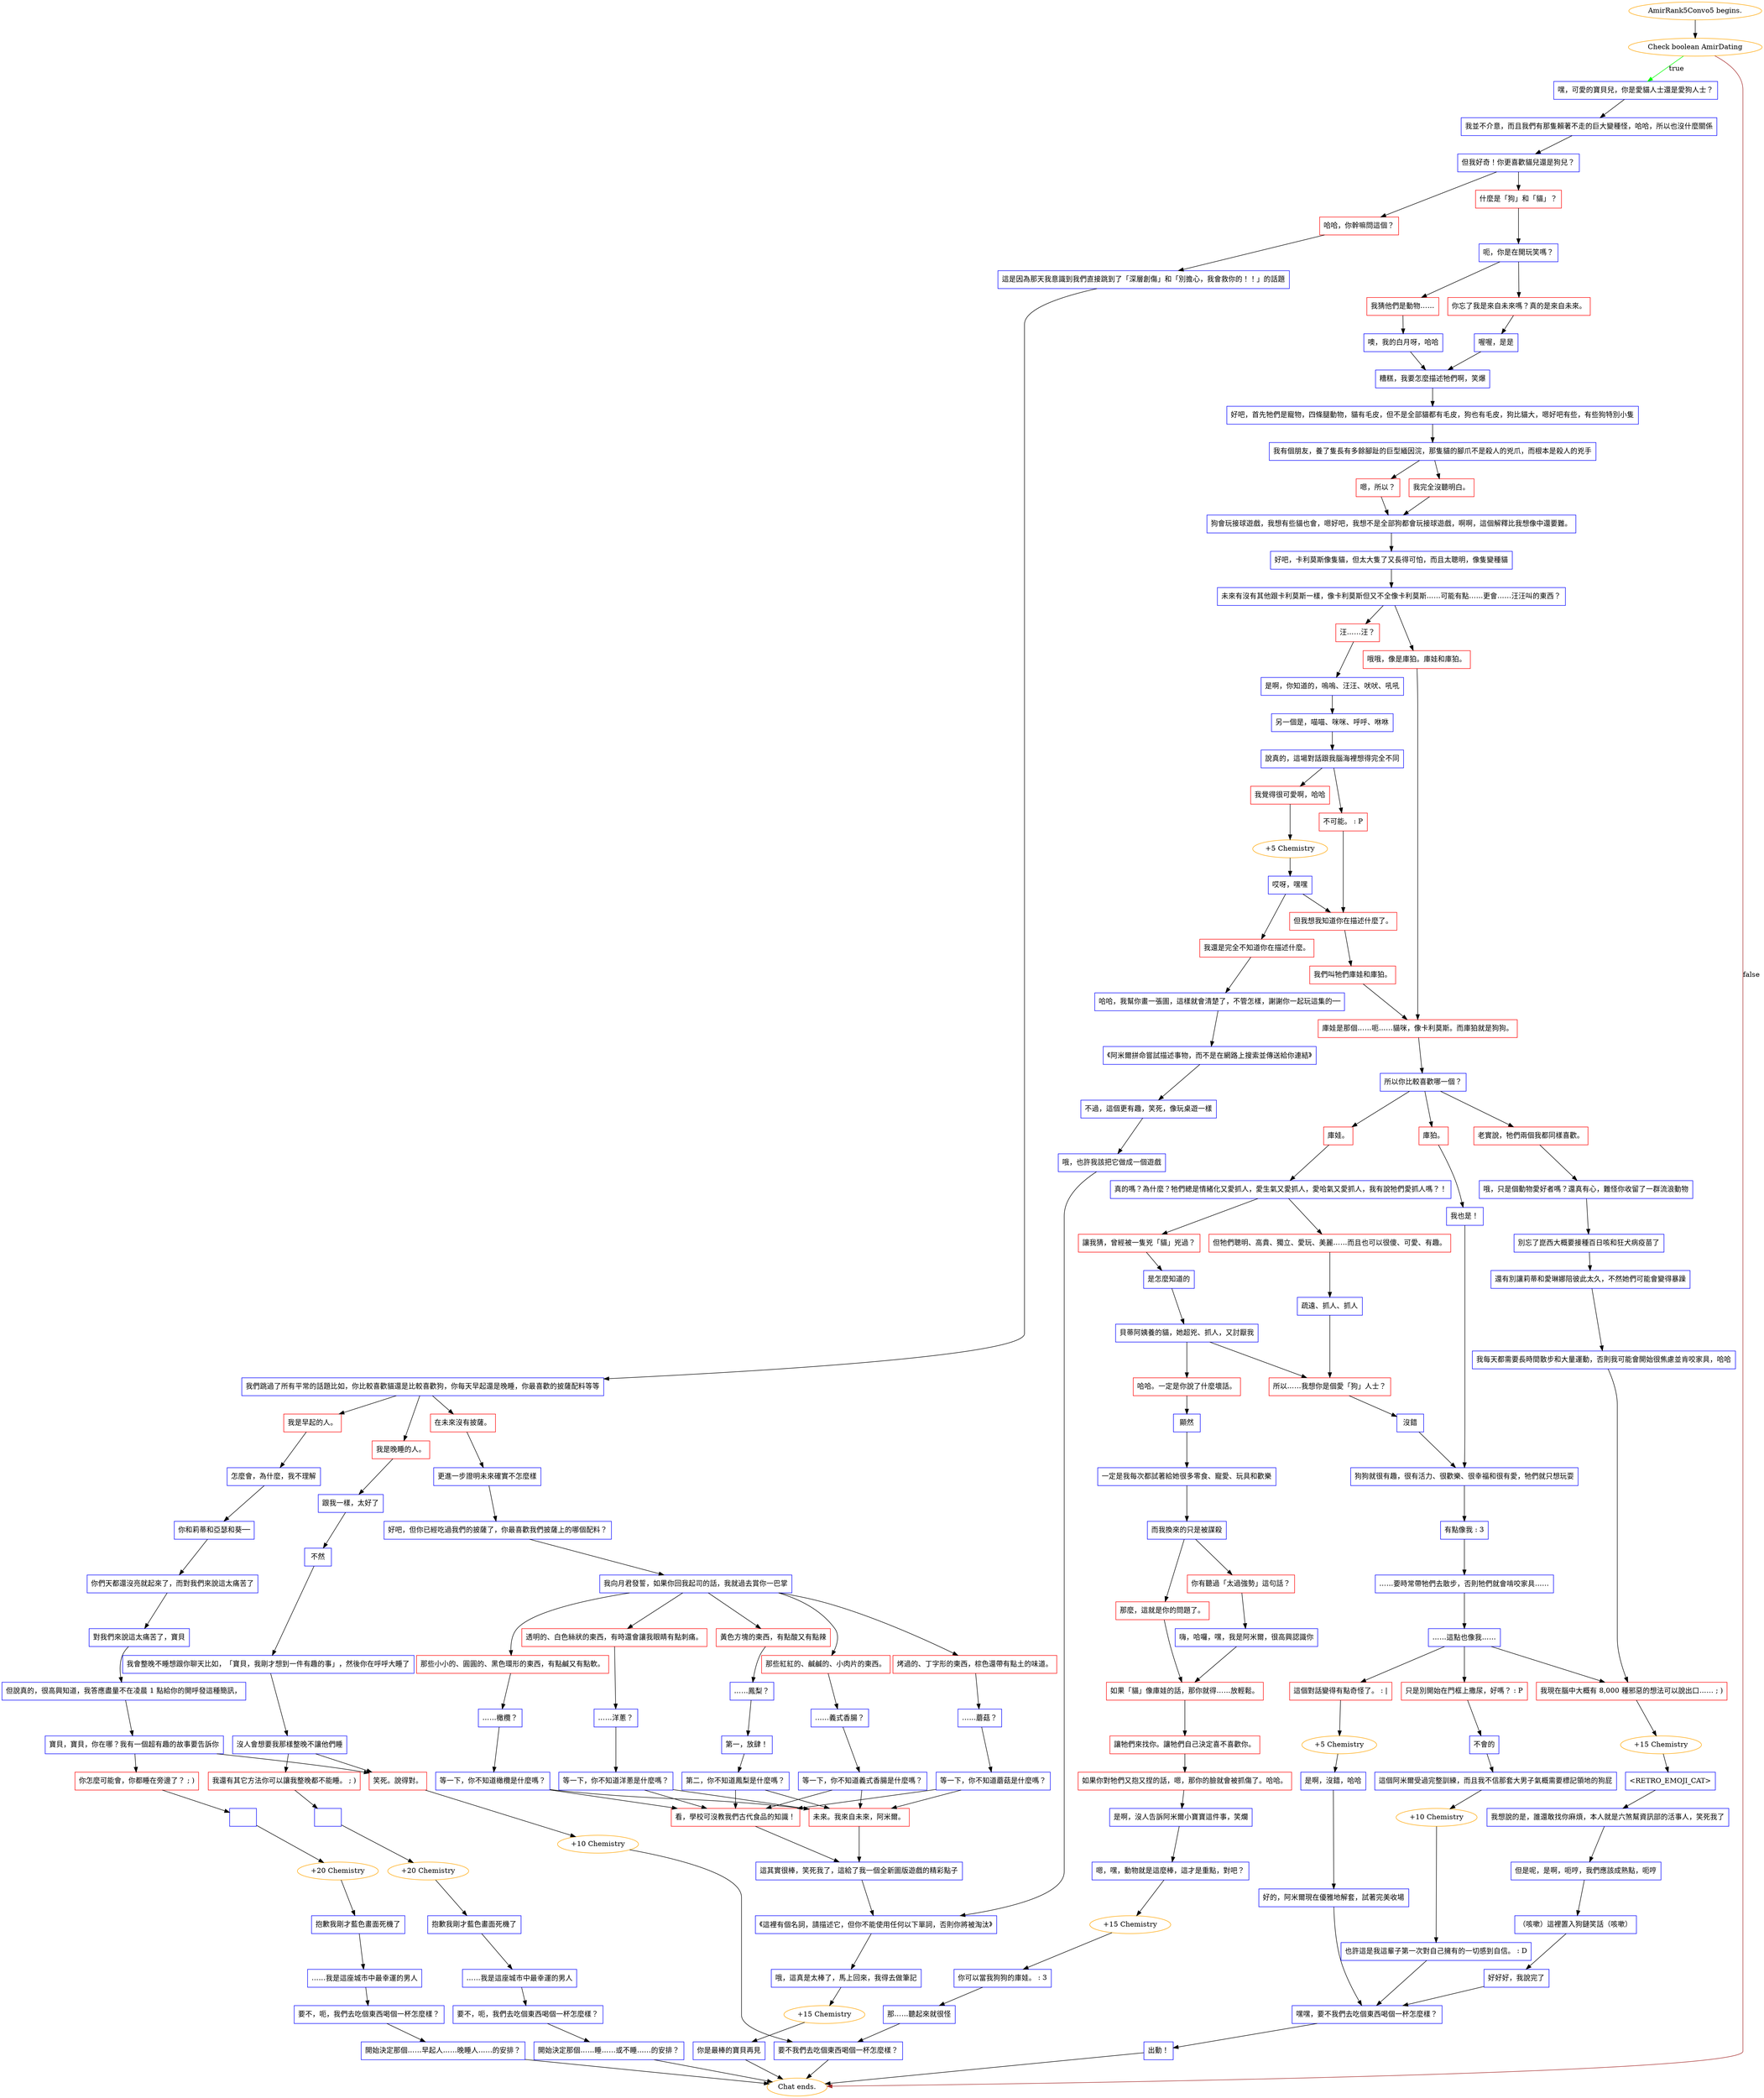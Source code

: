 digraph {
	"AmirRank5Convo5 begins." [color=orange];
		"AmirRank5Convo5 begins." -> j3879414663;
	j3879414663 [label="Check boolean AmirDating",color=orange];
		j3879414663 -> j3730499021 [label=true,color=green];
		j3879414663 -> "Chat ends." [label=false,color=brown];
	j3730499021 [label="嘿，可愛的寶貝兒，你是愛貓人士還是愛狗人士？",shape=box,color=blue];
		j3730499021 -> j1609380695;
	"Chat ends." [color=orange];
	j1609380695 [label="我並不介意，而且我們有那隻賴著不走的巨大變種怪，哈哈，所以也沒什麼關係",shape=box,color=blue];
		j1609380695 -> j2736487930;
	j2736487930 [label="但我好奇！你更喜歡貓兒還是狗兒？",shape=box,color=blue];
		j2736487930 -> j3044027620;
		j2736487930 -> j2780142693;
	j3044027620 [label="什麼是「狗」和「貓」？",shape=box,color=red];
		j3044027620 -> j495635729;
	j2780142693 [label="哈哈，你幹嘛問這個？",shape=box,color=red];
		j2780142693 -> j3008672242;
	j495635729 [label="呃，你是在開玩笑嗎？",shape=box,color=blue];
		j495635729 -> j747384909;
		j495635729 -> j1739789558;
	j3008672242 [label="這是因為那天我意識到我們直接跳到了「深層創傷」和「別擔心，我會救你的！！」的話題",shape=box,color=blue];
		j3008672242 -> j794217639;
	j747384909 [label="你忘了我是來自未來嗎？真的是來自未來。",shape=box,color=red];
		j747384909 -> j4279182331;
	j1739789558 [label="我猜他們是動物……",shape=box,color=red];
		j1739789558 -> j3276123261;
	j794217639 [label="我們跳過了所有平常的話題比如，你比較喜歡貓還是比較喜歡狗，你每天早起還是晚睡，你最喜歡的披薩配料等等",shape=box,color=blue];
		j794217639 -> j3152272607;
		j794217639 -> j2112750687;
		j794217639 -> j3810691422;
	j4279182331 [label="喔喔，是是",shape=box,color=blue];
		j4279182331 -> j2073016192;
	j3276123261 [label="噢，我的白月呀，哈哈",shape=box,color=blue];
		j3276123261 -> j2073016192;
	j3152272607 [label="我是早起的人。",shape=box,color=red];
		j3152272607 -> j1673424863;
	j2112750687 [label="我是晚睡的人。",shape=box,color=red];
		j2112750687 -> j1068571455;
	j3810691422 [label="在未來沒有披薩。",shape=box,color=red];
		j3810691422 -> j279353927;
	j2073016192 [label="糟糕，我要怎麼描述牠們啊，笑爆",shape=box,color=blue];
		j2073016192 -> j2739726092;
	j1673424863 [label="怎麼會，為什麼，我不理解",shape=box,color=blue];
		j1673424863 -> j311243227;
	j1068571455 [label="跟我一樣，太好了",shape=box,color=blue];
		j1068571455 -> j1138993012;
	j279353927 [label="更進一步證明未來確實不怎麼樣",shape=box,color=blue];
		j279353927 -> j1149876140;
	j2739726092 [label="好吧，首先牠們是寵物，四條腿動物，貓有毛皮，但不是全部貓都有毛皮，狗也有毛皮，狗比貓大，嗯好吧有些，有些狗特別小隻",shape=box,color=blue];
		j2739726092 -> j1857599613;
	j311243227 [label="你和莉蒂和亞瑟和葵──",shape=box,color=blue];
		j311243227 -> j4243812105;
	j1138993012 [label="不然",shape=box,color=blue];
		j1138993012 -> j3859298432;
	j1149876140 [label="好吧，但你已經吃過我們的披薩了，你最喜歡我們披薩上的哪個配料？",shape=box,color=blue];
		j1149876140 -> j3473376045;
	j1857599613 [label="我有個朋友，養了隻長有多餘腳趾的巨型緬因浣，那隻貓的腳爪不是殺人的兇爪，而根本是殺人的兇手",shape=box,color=blue];
		j1857599613 -> j1436051601;
		j1857599613 -> j2975615987;
	j4243812105 [label="你們天都還沒亮就起來了，而對我們來說這太痛苦了",shape=box,color=blue];
		j4243812105 -> j1909828929;
	j3859298432 [label="我會整晚不睡想跟你聊天比如，「寶貝，我剛才想到一件有趣的事」，然後你在呼呼大睡了",shape=box,color=blue];
		j3859298432 -> j40664165;
	j3473376045 [label="我向月君發誓，如果你回我起司的話，我就過去賞你一巴掌",shape=box,color=blue];
		j3473376045 -> j2280206205;
		j3473376045 -> j1345791479;
		j3473376045 -> j964467851;
		j3473376045 -> j3452595323;
		j3473376045 -> j4110063134;
	j1436051601 [label="我完全沒聽明白。",shape=box,color=red];
		j1436051601 -> j3278867990;
	j2975615987 [label="嗯，所以？",shape=box,color=red];
		j2975615987 -> j3278867990;
	j1909828929 [label="對我們來說這太痛苦了，寶貝",shape=box,color=blue];
		j1909828929 -> j3758250316;
	j40664165 [label="沒人會想要我那樣整晚不讓他們睡",shape=box,color=blue];
		j40664165 -> j3478564993;
		j40664165 -> j3916475626;
	j2280206205 [label="那些紅紅的、鹹鹹的、小肉片的東西。",shape=box,color=red];
		j2280206205 -> j1047539755;
	j1345791479 [label="那些小小的、圓圓的、黑色環形的東西，有點鹹又有點軟。",shape=box,color=red];
		j1345791479 -> j1086548706;
	j964467851 [label="烤過的、丁字形的東西，棕色還帶有點土的味道。",shape=box,color=red];
		j964467851 -> j4139755717;
	j3452595323 [label="透明的、白色絲狀的東西，有時還會讓我眼睛有點刺痛。",shape=box,color=red];
		j3452595323 -> j1485300355;
	j4110063134 [label="黃色方塊的東西，有點酸又有點辣",shape=box,color=red];
		j4110063134 -> j1196443646;
	j3278867990 [label="狗會玩接球遊戲，我想有些貓也會，嗯好吧，我想不是全部狗都會玩接球遊戲，啊啊，這個解釋比我想像中還要難。",shape=box,color=blue];
		j3278867990 -> j2302496173;
	j3758250316 [label="但說真的，很高興知道，我答應盡量不在凌晨 1 點給你的開呼發這種簡訊，",shape=box,color=blue];
		j3758250316 -> j1808730761;
	j3478564993 [label="我還有其它方法你可以讓我整晚都不能睡。 ; )",shape=box,color=red];
		j3478564993 -> j2993000718;
	j3916475626 [label="笑死。說得對。",shape=box,color=red];
		j3916475626 -> j3285794170;
	j1047539755 [label="……義式香腸？",shape=box,color=blue];
		j1047539755 -> j3160294839;
	j1086548706 [label="……橄欖？",shape=box,color=blue];
		j1086548706 -> j480695908;
	j4139755717 [label="……蘑菇？",shape=box,color=blue];
		j4139755717 -> j1620550531;
	j1485300355 [label="……洋蔥？",shape=box,color=blue];
		j1485300355 -> j2051891136;
	j1196443646 [label="……鳳梨？",shape=box,color=blue];
		j1196443646 -> j2751049767;
	j2302496173 [label="好吧，卡利莫斯像隻貓，但太大隻了又長得可怕，而且太聰明，像隻變種貓",shape=box,color=blue];
		j2302496173 -> j1689986640;
	j1808730761 [label="寶貝，寶貝，你在哪？我有一個超有趣的故事要告訴你",shape=box,color=blue];
		j1808730761 -> j744598972;
		j1808730761 -> j3916475626;
	j2993000718 [label="  ",shape=box,color=blue];
		j2993000718 -> j197213103;
	j3285794170 [label="+10 Chemistry",color=orange];
		j3285794170 -> j2213089422;
	j3160294839 [label="等一下，你不知道義式香腸是什麼嗎？",shape=box,color=blue];
		j3160294839 -> j544011583;
		j3160294839 -> j1730569344;
	j480695908 [label="等一下，你不知道橄欖是什麼嗎？",shape=box,color=blue];
		j480695908 -> j544011583;
		j480695908 -> j1730569344;
	j1620550531 [label="等一下，你不知道蘑菇是什麼嗎？",shape=box,color=blue];
		j1620550531 -> j544011583;
		j1620550531 -> j1730569344;
	j2051891136 [label="等一下，你不知道洋蔥是什麼嗎？",shape=box,color=blue];
		j2051891136 -> j544011583;
		j2051891136 -> j1730569344;
	j2751049767 [label="第一，放肆！",shape=box,color=blue];
		j2751049767 -> j758242600;
	j1689986640 [label="未來有沒有其他跟卡利莫斯一樣，像卡利莫斯但又不全像卡利莫斯……可能有點……更會……汪汪叫的東西？",shape=box,color=blue];
		j1689986640 -> j2955228341;
		j1689986640 -> j2781950890;
	j744598972 [label="你怎麼可能會，你都睡在旁邊了？ ; )",shape=box,color=red];
		j744598972 -> j2916863363;
	j197213103 [label="+20 Chemistry",color=orange];
		j197213103 -> j2357459645;
	j2213089422 [label="要不我們去吃個東西喝個一杯怎麼樣？",shape=box,color=blue];
		j2213089422 -> "Chat ends.";
	j544011583 [label="未來。我來自未來，阿米爾。",shape=box,color=red];
		j544011583 -> j288759354;
	j1730569344 [label="看，學校可沒教我們古代食品的知識！",shape=box,color=red];
		j1730569344 -> j288759354;
	j758242600 [label="第二，你不知道鳳梨是什麼嗎？",shape=box,color=blue];
		j758242600 -> j544011583;
		j758242600 -> j1730569344;
	j2955228341 [label="哦哦，像是庫狛。庫娃和庫狛。",shape=box,color=red];
		j2955228341 -> j2376237880;
	j2781950890 [label="汪……汪？",shape=box,color=red];
		j2781950890 -> j1540861955;
	j2916863363 [label="  ",shape=box,color=blue];
		j2916863363 -> j638967005;
	j2357459645 [label="抱歉我剛才藍色畫面死機了",shape=box,color=blue];
		j2357459645 -> j3652078104;
	j288759354 [label="這其實很棒，笑死我了，這給了我一個全新圖版遊戲的精彩點子",shape=box,color=blue];
		j288759354 -> j2623516334;
	j2376237880 [label="庫娃是那個……呃……貓咪，像卡利莫斯。而庫狛就是狗狗。",shape=box,color=red];
		j2376237880 -> j3109476438;
	j1540861955 [label="是啊，你知道的，嗚嗚、汪汪、吠吠、吼吼",shape=box,color=blue];
		j1540861955 -> j3744879948;
	j638967005 [label="+20 Chemistry",color=orange];
		j638967005 -> j3321757610;
	j3652078104 [label="……我是這座城市中最幸運的男人",shape=box,color=blue];
		j3652078104 -> j1027026951;
	j2623516334 [label="《這裡有個名詞，請描述它，但你不能使用任何以下單詞，否則你將被淘汰》",shape=box,color=blue];
		j2623516334 -> j291923420;
	j3109476438 [label="所以你比較喜歡哪一個？",shape=box,color=blue];
		j3109476438 -> j2402352005;
		j3109476438 -> j1887451180;
		j3109476438 -> j1164663693;
	j3744879948 [label="另一個是，喵喵、咪咪、呼呼、咻咻",shape=box,color=blue];
		j3744879948 -> j1392018194;
	j3321757610 [label="抱歉我剛才藍色畫面死機了",shape=box,color=blue];
		j3321757610 -> j2246096338;
	j1027026951 [label="要不，呃，我們去吃個東西喝個一杯怎麼樣？",shape=box,color=blue];
		j1027026951 -> j1011815584;
	j291923420 [label="哦，這真是太棒了，馬上回來，我得去做筆記",shape=box,color=blue];
		j291923420 -> j1362813772;
	j2402352005 [label="庫娃。",shape=box,color=red];
		j2402352005 -> j2183065514;
	j1887451180 [label="庫狛。",shape=box,color=red];
		j1887451180 -> j1456080554;
	j1164663693 [label="老實說，牠們兩個我都同樣喜歡。",shape=box,color=red];
		j1164663693 -> j3919617669;
	j1392018194 [label="說真的，這場對話跟我腦海裡想得完全不同",shape=box,color=blue];
		j1392018194 -> j261161706;
		j1392018194 -> j1176419173;
	j2246096338 [label="……我是這座城市中最幸運的男人",shape=box,color=blue];
		j2246096338 -> j1468682799;
	j1011815584 [label="開始決定那個……睡……或不睡……的安排？",shape=box,color=blue];
		j1011815584 -> "Chat ends.";
	j1362813772 [label="+15 Chemistry",color=orange];
		j1362813772 -> j3659862411;
	j2183065514 [label="真的嗎？為什麼？牠們總是情緒化又愛抓人，愛生氣又愛抓人，愛哈氣又愛抓人，我有說牠們愛抓人嗎？！",shape=box,color=blue];
		j2183065514 -> j3486536354;
		j2183065514 -> j1134264818;
	j1456080554 [label="我也是！",shape=box,color=blue];
		j1456080554 -> j1283254566;
	j3919617669 [label="哦，只是個動物愛好者嗎？還真有心，難怪你收留了一群流浪動物",shape=box,color=blue];
		j3919617669 -> j403193602;
	j261161706 [label="不可能。 : P",shape=box,color=red];
		j261161706 -> j251218693;
	j1176419173 [label="我覺得很可愛啊，哈哈",shape=box,color=red];
		j1176419173 -> j775217901;
	j1468682799 [label="要不，呃，我們去吃個東西喝個一杯怎麼樣？",shape=box,color=blue];
		j1468682799 -> j1854048869;
	j3659862411 [label="你是最棒的寶貝再見",shape=box,color=blue];
		j3659862411 -> "Chat ends.";
	j3486536354 [label="讓我猜，曾經被一隻兇「貓」兇過？",shape=box,color=red];
		j3486536354 -> j3203114388;
	j1134264818 [label="但牠們聰明、高貴、獨立、愛玩、美麗……而且也可以很傻、可愛、有趣。",shape=box,color=red];
		j1134264818 -> j3261142422;
	j1283254566 [label="狗狗就很有趣，很有活力、很歡樂、很幸福和很有愛，牠們就只想玩耍",shape=box,color=blue];
		j1283254566 -> j3617850639;
	j403193602 [label="別忘了崑西大概要接種百日咳和狂犬病疫苗了",shape=box,color=blue];
		j403193602 -> j832965231;
	j251218693 [label="但我想我知道你在描述什麼了。",shape=box,color=red];
		j251218693 -> j3095252057;
	j775217901 [label="+5 Chemistry",color=orange];
		j775217901 -> j1236001414;
	j1854048869 [label="開始決定那個……早起人……晚睡人……的安排？",shape=box,color=blue];
		j1854048869 -> "Chat ends.";
	j3203114388 [label="是怎麼知道的",shape=box,color=blue];
		j3203114388 -> j1495066935;
	j3261142422 [label="疏遠、抓人、抓人",shape=box,color=blue];
		j3261142422 -> j3067334308;
	j3617850639 [label="有點像我 : 3",shape=box,color=blue];
		j3617850639 -> j2891371581;
	j832965231 [label="還有別讓莉蒂和愛琳娜陪彼此太久，不然她們可能會變得暴躁",shape=box,color=blue];
		j832965231 -> j1482632557;
	j3095252057 [label="我們叫牠們庫娃和庫狛。",shape=box,color=red];
		j3095252057 -> j2376237880;
	j1236001414 [label="哎呀，嘿嘿",shape=box,color=blue];
		j1236001414 -> j251218693;
		j1236001414 -> j278603145;
	j1495066935 [label="貝蒂阿姨養的貓，她超兇、抓人，又討厭我",shape=box,color=blue];
		j1495066935 -> j4268950735;
		j1495066935 -> j3067334308;
	j3067334308 [label="所以……我想你是個愛「狗」人士？",shape=box,color=red];
		j3067334308 -> j1518802793;
	j2891371581 [label="……要時常帶牠們去散步，否則牠們就會啃咬家具……",shape=box,color=blue];
		j2891371581 -> j3390866723;
	j1482632557 [label="我每天都需要長時間散步和大量運動，否則我可能會開始很焦慮並肯咬家具，哈哈",shape=box,color=blue];
		j1482632557 -> j4160897851;
	j278603145 [label="我還是完全不知道你在描述什麼。",shape=box,color=red];
		j278603145 -> j2943249017;
	j4268950735 [label="哈哈。一定是你說了什麼壞話。",shape=box,color=red];
		j4268950735 -> j3965832402;
	j1518802793 [label="沒錯",shape=box,color=blue];
		j1518802793 -> j1283254566;
	j3390866723 [label="……這點也像我……",shape=box,color=blue];
		j3390866723 -> j1247601145;
		j3390866723 -> j1062705508;
		j3390866723 -> j4160897851;
	j4160897851 [label="我現在腦中大概有 8,000 種邪惡的想法可以說出口…… ; )",shape=box,color=red];
		j4160897851 -> j1904351206;
	j2943249017 [label="哈哈，我幫你畫一張圖，這樣就會清楚了，不管怎樣，謝謝你一起玩這集的──",shape=box,color=blue];
		j2943249017 -> j528834967;
	j3965832402 [label="顯然",shape=box,color=blue];
		j3965832402 -> j3149600623;
	j1247601145 [label="這個對話變得有點奇怪了。 : |",shape=box,color=red];
		j1247601145 -> j4037161718;
	j1062705508 [label="只是別開始在門框上撒尿，好嗎？ : P",shape=box,color=red];
		j1062705508 -> j830576270;
	j1904351206 [label="+15 Chemistry",color=orange];
		j1904351206 -> j3233942303;
	j528834967 [label="《阿米爾拼命嘗試描述事物，而不是在網路上搜索並傳送給你連結》",shape=box,color=blue];
		j528834967 -> j3768806811;
	j3149600623 [label="一定是我每次都試著給她很多零食、寵愛、玩具和歡樂",shape=box,color=blue];
		j3149600623 -> j2734545494;
	j4037161718 [label="+5 Chemistry",color=orange];
		j4037161718 -> j1980729229;
	j830576270 [label="不會的",shape=box,color=blue];
		j830576270 -> j3011778550;
	j3233942303 [label="<RETRO_EMOJI_CAT>",shape=box,color=blue];
		j3233942303 -> j2462519983;
	j3768806811 [label="不過，這個更有趣，笑死，像玩桌遊一樣",shape=box,color=blue];
		j3768806811 -> j3792572493;
	j2734545494 [label="而我換來的只是被謀殺",shape=box,color=blue];
		j2734545494 -> j3759369825;
		j2734545494 -> j2528162089;
	j1980729229 [label="是啊，沒錯，哈哈",shape=box,color=blue];
		j1980729229 -> j4020326129;
	j3011778550 [label="這個阿米爾受過完整訓練，而且我不信那套大男子氣概需要標記領地的狗屁",shape=box,color=blue];
		j3011778550 -> j761370233;
	j2462519983 [label="我想說的是，誰還敢找你麻煩，本人就是六煞幫資訊部的活事人，笑死我了",shape=box,color=blue];
		j2462519983 -> j3458328887;
	j3792572493 [label="哦，也許我該把它做成一個遊戲",shape=box,color=blue];
		j3792572493 -> j2623516334;
	j3759369825 [label="你有聽過「太過強勢」這句話？",shape=box,color=red];
		j3759369825 -> j3261888968;
	j2528162089 [label="那麼，這就是你的問題了。",shape=box,color=red];
		j2528162089 -> j1673017407;
	j4020326129 [label="好的，阿米爾現在優雅地解套，試著完美收場",shape=box,color=blue];
		j4020326129 -> j3247432764;
	j761370233 [label="+10 Chemistry",color=orange];
		j761370233 -> j3287695357;
	j3458328887 [label="但是呢，是啊，呃哼，我們應該成熟點，呃哼",shape=box,color=blue];
		j3458328887 -> j566973153;
	j3261888968 [label="嗨，哈囉，嘿，我是阿米爾，很高興認識你",shape=box,color=blue];
		j3261888968 -> j1673017407;
	j1673017407 [label="如果「貓」像庫娃的話，那你就得……放輕鬆。",shape=box,color=red];
		j1673017407 -> j348726300;
	j3247432764 [label="嘿嘿，要不我們去吃個東西喝個一杯怎麼樣？",shape=box,color=blue];
		j3247432764 -> j1034094833;
	j3287695357 [label="也許這是我這輩子第一次對自己擁有的一切感到自信。 : D",shape=box,color=blue];
		j3287695357 -> j3247432764;
	j566973153 [label="（咳嗽）這裡置入狗鏈笑話（咳嗽）",shape=box,color=blue];
		j566973153 -> j3996334528;
	j348726300 [label="讓牠們來找你。讓牠們自己決定喜不喜歡你。",shape=box,color=red];
		j348726300 -> j829422984;
	j1034094833 [label="出動！",shape=box,color=blue];
		j1034094833 -> "Chat ends.";
	j3996334528 [label="好好好，我說完了",shape=box,color=blue];
		j3996334528 -> j3247432764;
	j829422984 [label="如果你對牠們又抱又捏的話，嗯，那你的臉就會被抓傷了。哈哈。",shape=box,color=red];
		j829422984 -> j639206947;
	j639206947 [label="是啊，沒人告訴阿米爾小寶寶這件事，笑爛",shape=box,color=blue];
		j639206947 -> j2192557715;
	j2192557715 [label="嗯，嘿，動物就是這麼棒，這才是重點，對吧？",shape=box,color=blue];
		j2192557715 -> j638221830;
	j638221830 [label="+15 Chemistry",color=orange];
		j638221830 -> j2254320393;
	j2254320393 [label="你可以當我狗狗的庫娃。 : 3",shape=box,color=blue];
		j2254320393 -> j2781779475;
	j2781779475 [label="那……聽起來就很怪",shape=box,color=blue];
		j2781779475 -> j2213089422;
}